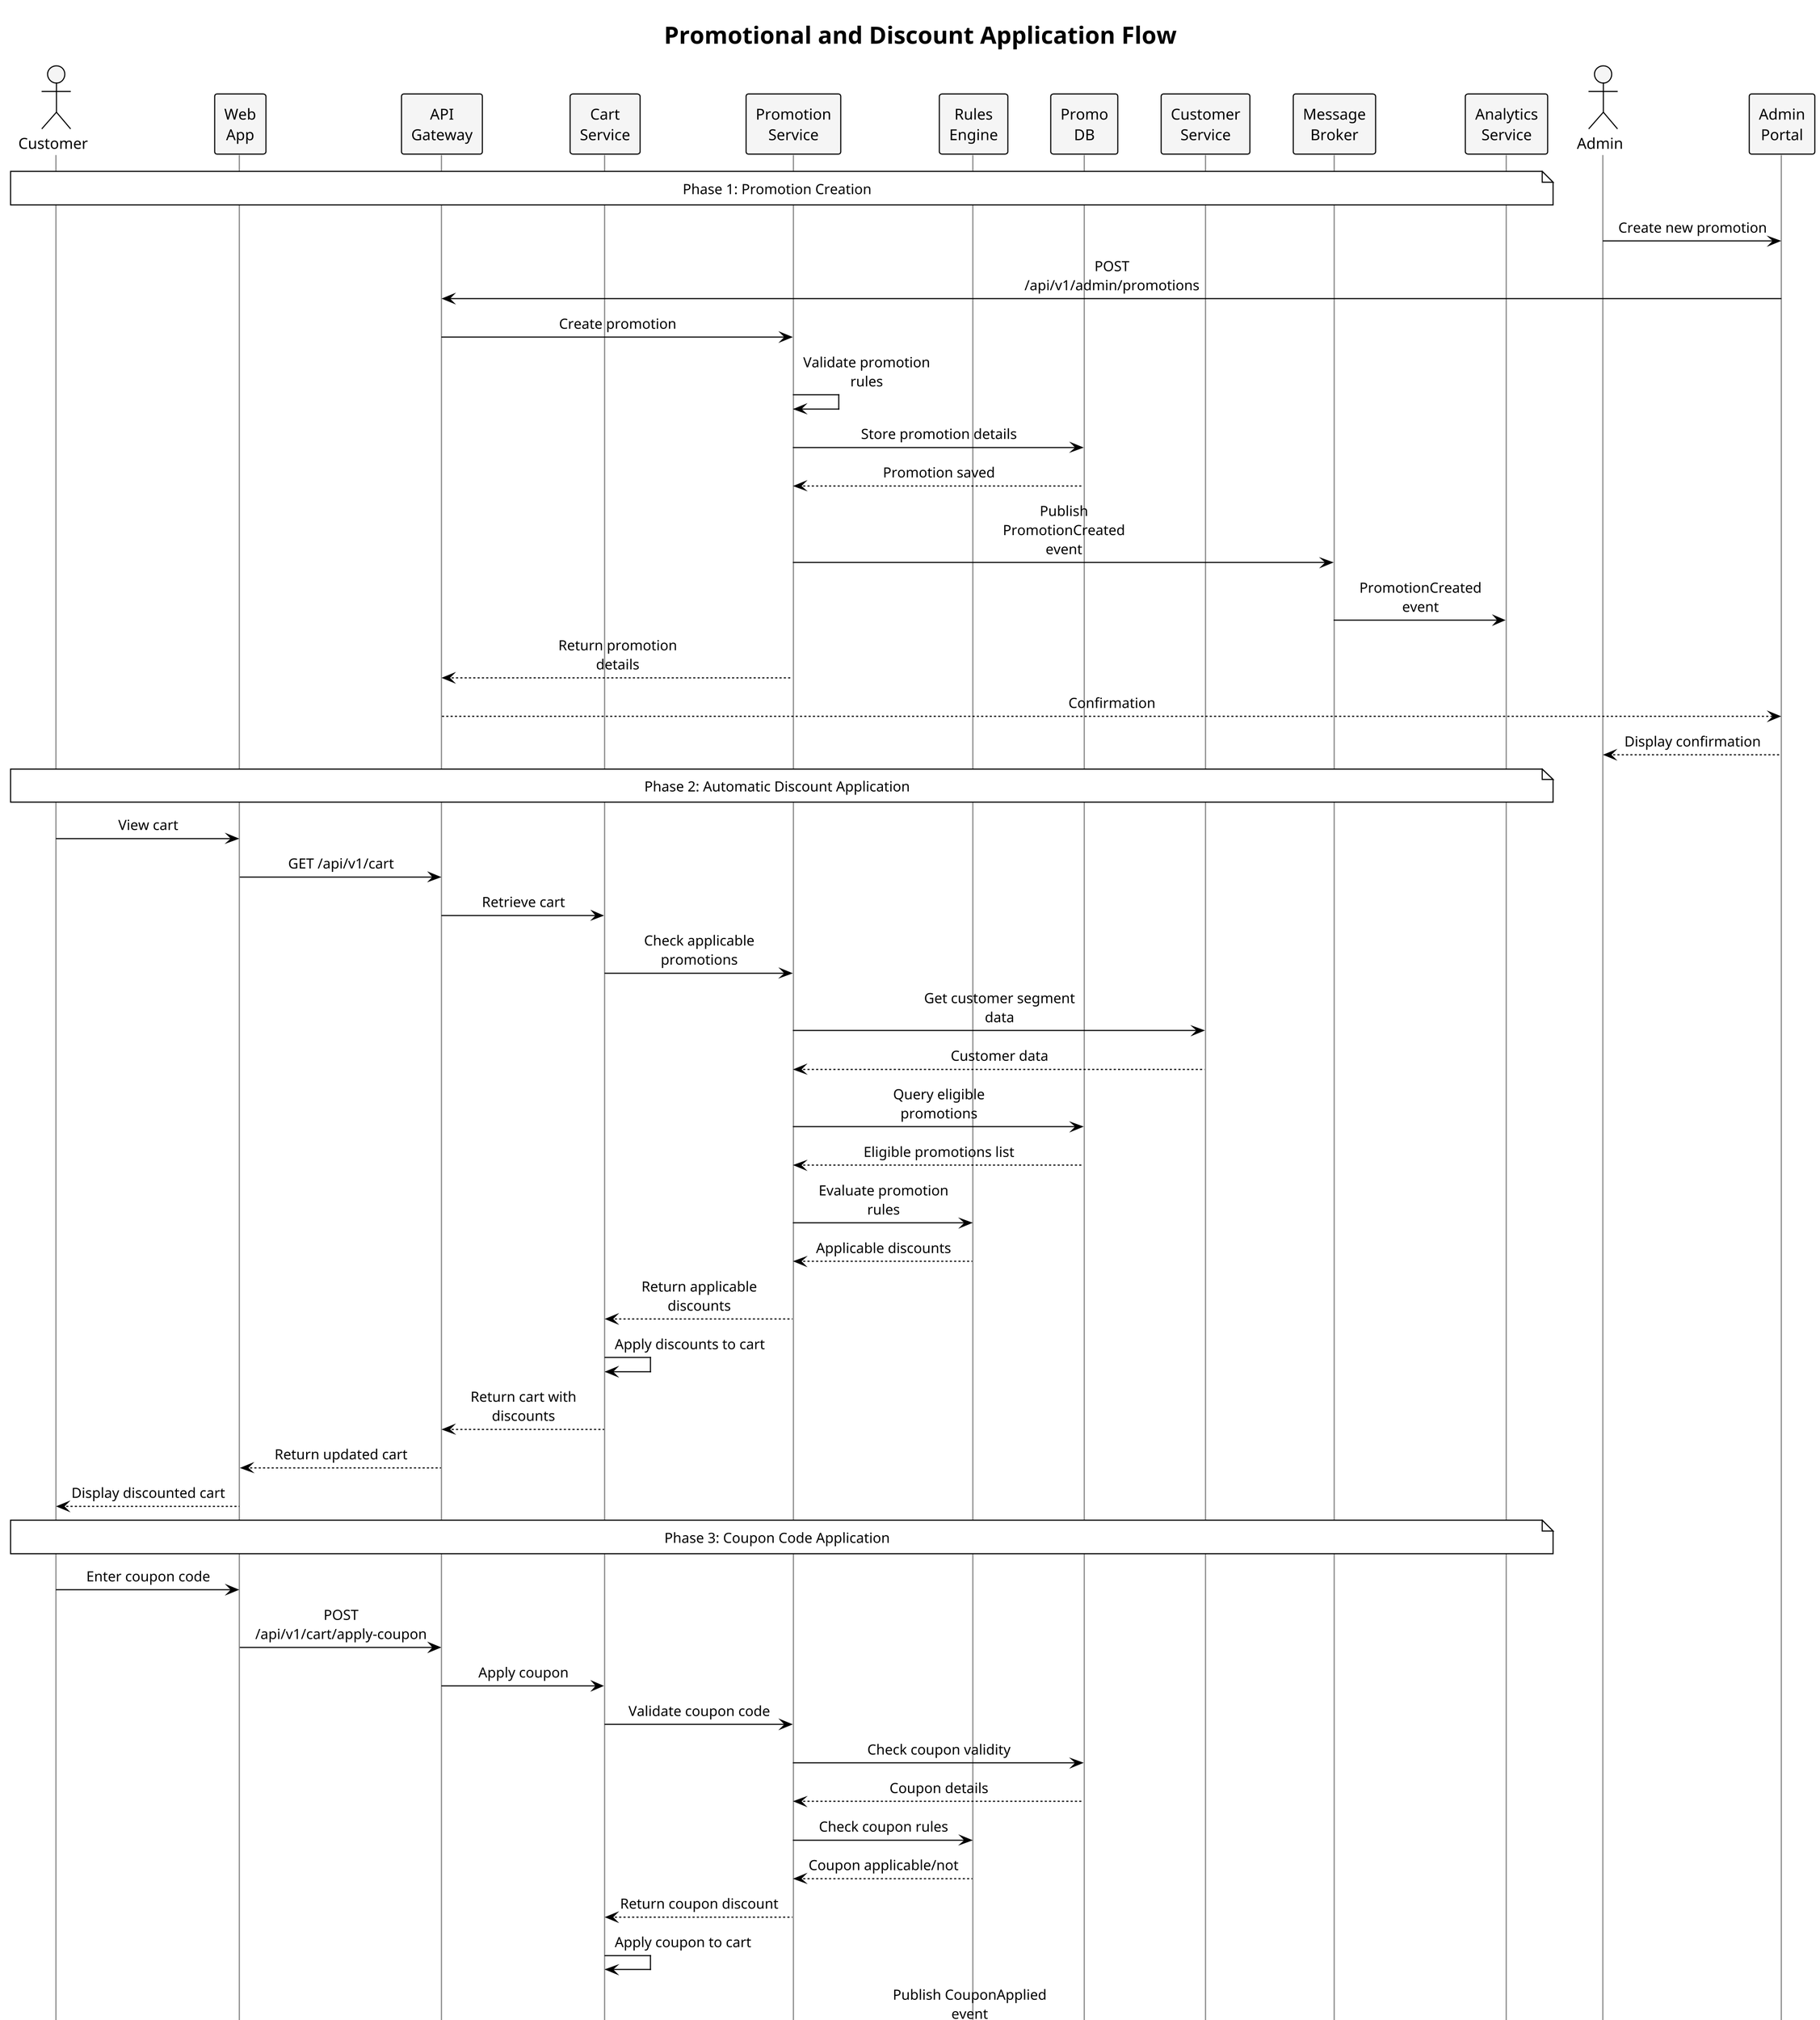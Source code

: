 @startuml
!theme plain
scale 0.7
skinparam dpi 300
skinparam maxMessageSize 150
skinparam responseMessageBelowArrow true
skinparam SequenceMessageAlignment center
skinparam SequenceGroupBodyBackgroundColor transparent
skinparam SequenceLifeLineBorderColor Grey
skinparam SequenceArrowColor Black
skinparam SequenceParticipantBackgroundColor WhiteSmoke
skinparam SequenceActorBackgroundColor WhiteSmoke
skinparam SequenceBoxBackgroundColor WhiteSmoke
skinparam SequenceBoxBorderColor #A0A0A0
skinparam ParticipantPadding 15
skinparam Padding 2
skinparam footbox false

' Promotional/Discount Application Flow
title Promotional and Discount Application Flow

actor "Customer" as customer
participant "Web\nApp" as webapp
participant "API\nGateway" as gateway
participant "Cart\nService" as cartsvc
participant "Promotion\nService" as promosvc
participant "Rules\nEngine" as rulesengine
participant "Promo\nDB" as promodb
participant "Customer\nService" as customersvc
participant "Message\nBroker" as broker
participant "Analytics\nService" as analytics
actor "Admin" as admin
participant "Admin\nPortal" as adminportal

' Phase 1: Promotion Creation
note over customer, analytics: Phase 1: Promotion Creation

admin -> adminportal: Create new promotion
adminportal -> gateway: POST /api/v1/admin/promotions
gateway -> promosvc: Create promotion
promosvc -> promosvc: Validate promotion rules
promosvc -> promodb: Store promotion details
promodb --> promosvc: Promotion saved
promosvc -> broker: Publish PromotionCreated event
broker -> analytics: PromotionCreated event
promosvc --> gateway: Return promotion details
gateway --> adminportal: Confirmation
adminportal --> admin: Display confirmation

' Phase 2: Automatic Discount Application
note over customer, analytics: Phase 2: Automatic Discount Application

customer -> webapp: View cart
webapp -> gateway: GET /api/v1/cart
gateway -> cartsvc: Retrieve cart
cartsvc -> promosvc: Check applicable promotions
promosvc -> customersvc: Get customer segment data
customersvc --> promosvc: Customer data
promosvc -> promodb: Query eligible promotions
promodb --> promosvc: Eligible promotions list
promosvc -> rulesengine: Evaluate promotion rules
rulesengine --> promosvc: Applicable discounts
promosvc --> cartsvc: Return applicable discounts
cartsvc -> cartsvc: Apply discounts to cart
cartsvc --> gateway: Return cart with discounts
gateway --> webapp: Return updated cart
webapp --> customer: Display discounted cart

' Phase 3: Coupon Code Application
note over customer, analytics: Phase 3: Coupon Code Application

customer -> webapp: Enter coupon code
webapp -> gateway: POST /api/v1/cart/apply-coupon
gateway -> cartsvc: Apply coupon
cartsvc -> promosvc: Validate coupon code
promosvc -> promodb: Check coupon validity
promodb --> promosvc: Coupon details
promosvc -> rulesengine: Check coupon rules
rulesengine --> promosvc: Coupon applicable/not
promosvc --> cartsvc: Return coupon discount
cartsvc -> cartsvc: Apply coupon to cart
cartsvc -> broker: Publish CouponApplied event
broker -> analytics: CouponApplied event
cartsvc --> gateway: Return updated cart
gateway --> webapp: Return updated cart
webapp --> customer: Display updated cart with coupon

@enduml
